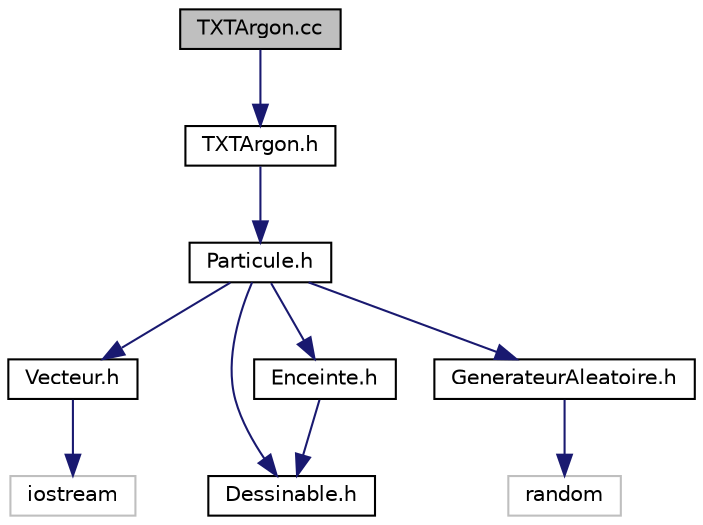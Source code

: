 digraph "TXTArgon.cc"
{
  edge [fontname="Helvetica",fontsize="10",labelfontname="Helvetica",labelfontsize="10"];
  node [fontname="Helvetica",fontsize="10",shape=record];
  Node1 [label="TXTArgon.cc",height=0.2,width=0.4,color="black", fillcolor="grey75", style="filled" fontcolor="black"];
  Node1 -> Node2 [color="midnightblue",fontsize="10",style="solid",fontname="Helvetica"];
  Node2 [label="TXTArgon.h",height=0.2,width=0.4,color="black", fillcolor="white", style="filled",URL="$_t_x_t_argon_8h.html",tooltip="est le protype de la classe de la particule Néon en version texte "];
  Node2 -> Node3 [color="midnightblue",fontsize="10",style="solid",fontname="Helvetica"];
  Node3 [label="Particule.h",height=0.2,width=0.4,color="black", fillcolor="white", style="filled",URL="$_particule_8h.html",tooltip="est le prototype de la particule qui est une classe mère des différentes particules ..."];
  Node3 -> Node4 [color="midnightblue",fontsize="10",style="solid",fontname="Helvetica"];
  Node4 [label="Vecteur.h",height=0.2,width=0.4,color="black", fillcolor="white", style="filled",URL="$_vecteur_8h.html",tooltip="est le prototype de la classe qui nous pourmet de gérer la position et la vitesse de nos particules m..."];
  Node4 -> Node5 [color="midnightblue",fontsize="10",style="solid",fontname="Helvetica"];
  Node5 [label="iostream",height=0.2,width=0.4,color="grey75", fillcolor="white", style="filled"];
  Node3 -> Node6 [color="midnightblue",fontsize="10",style="solid",fontname="Helvetica"];
  Node6 [label="Dessinable.h",height=0.2,width=0.4,color="black", fillcolor="white", style="filled",URL="$_dessinable_8h.html",tooltip="est la super-classe avec une méthode dessine qui permet d&#39;avoir une spécialisation pour chaque type d..."];
  Node3 -> Node7 [color="midnightblue",fontsize="10",style="solid",fontname="Helvetica"];
  Node7 [label="Enceinte.h",height=0.2,width=0.4,color="black", fillcolor="white", style="filled",URL="$_enceinte_8h.html",tooltip="est la classe qui contient l&#39;objet enceinte qui est la boîte où seront nos particules ..."];
  Node7 -> Node6 [color="midnightblue",fontsize="10",style="solid",fontname="Helvetica"];
  Node3 -> Node8 [color="midnightblue",fontsize="10",style="solid",fontname="Helvetica"];
  Node8 [label="GenerateurAleatoire.h",height=0.2,width=0.4,color="black", fillcolor="white", style="filled",URL="$_generateur_aleatoire_8h.html",tooltip="est le prototype de la classe qui permet de gérer les nombres aléatoires "];
  Node8 -> Node9 [color="midnightblue",fontsize="10",style="solid",fontname="Helvetica"];
  Node9 [label="random",height=0.2,width=0.4,color="grey75", fillcolor="white", style="filled"];
}

